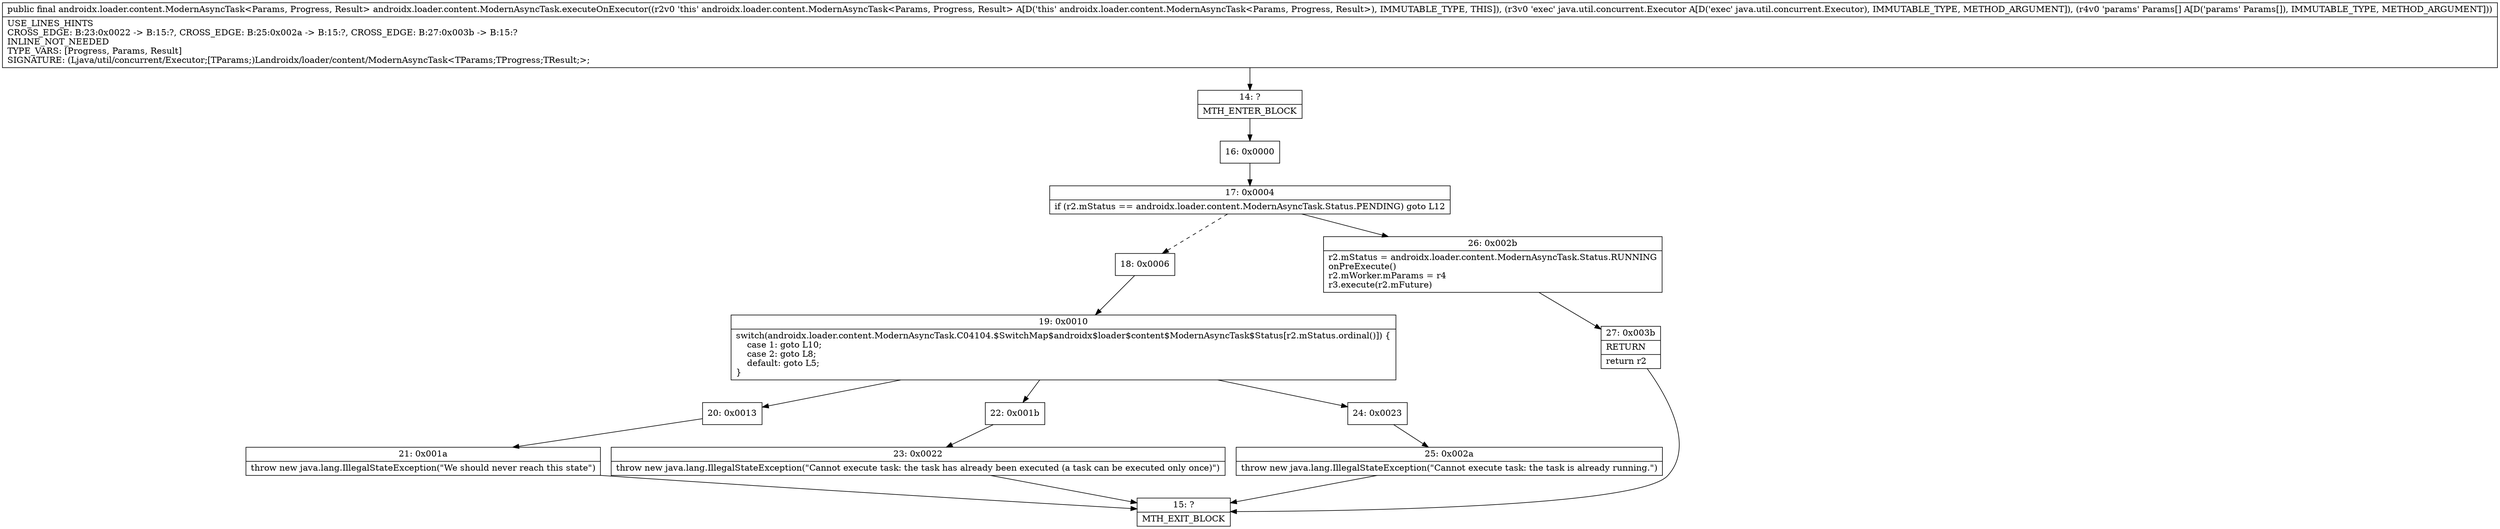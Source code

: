 digraph "CFG forandroidx.loader.content.ModernAsyncTask.executeOnExecutor(Ljava\/util\/concurrent\/Executor;[Ljava\/lang\/Object;)Landroidx\/loader\/content\/ModernAsyncTask;" {
Node_14 [shape=record,label="{14\:\ ?|MTH_ENTER_BLOCK\l}"];
Node_16 [shape=record,label="{16\:\ 0x0000}"];
Node_17 [shape=record,label="{17\:\ 0x0004|if (r2.mStatus == androidx.loader.content.ModernAsyncTask.Status.PENDING) goto L12\l}"];
Node_18 [shape=record,label="{18\:\ 0x0006}"];
Node_19 [shape=record,label="{19\:\ 0x0010|switch(androidx.loader.content.ModernAsyncTask.C04104.$SwitchMap$androidx$loader$content$ModernAsyncTask$Status[r2.mStatus.ordinal()]) \{\l    case 1: goto L10;\l    case 2: goto L8;\l    default: goto L5;\l\}\l}"];
Node_20 [shape=record,label="{20\:\ 0x0013}"];
Node_21 [shape=record,label="{21\:\ 0x001a|throw new java.lang.IllegalStateException(\"We should never reach this state\")\l}"];
Node_15 [shape=record,label="{15\:\ ?|MTH_EXIT_BLOCK\l}"];
Node_22 [shape=record,label="{22\:\ 0x001b}"];
Node_23 [shape=record,label="{23\:\ 0x0022|throw new java.lang.IllegalStateException(\"Cannot execute task: the task has already been executed (a task can be executed only once)\")\l}"];
Node_24 [shape=record,label="{24\:\ 0x0023}"];
Node_25 [shape=record,label="{25\:\ 0x002a|throw new java.lang.IllegalStateException(\"Cannot execute task: the task is already running.\")\l}"];
Node_26 [shape=record,label="{26\:\ 0x002b|r2.mStatus = androidx.loader.content.ModernAsyncTask.Status.RUNNING\lonPreExecute()\lr2.mWorker.mParams = r4\lr3.execute(r2.mFuture)\l}"];
Node_27 [shape=record,label="{27\:\ 0x003b|RETURN\l|return r2\l}"];
MethodNode[shape=record,label="{public final androidx.loader.content.ModernAsyncTask\<Params, Progress, Result\> androidx.loader.content.ModernAsyncTask.executeOnExecutor((r2v0 'this' androidx.loader.content.ModernAsyncTask\<Params, Progress, Result\> A[D('this' androidx.loader.content.ModernAsyncTask\<Params, Progress, Result\>), IMMUTABLE_TYPE, THIS]), (r3v0 'exec' java.util.concurrent.Executor A[D('exec' java.util.concurrent.Executor), IMMUTABLE_TYPE, METHOD_ARGUMENT]), (r4v0 'params' Params[] A[D('params' Params[]), IMMUTABLE_TYPE, METHOD_ARGUMENT]))  | USE_LINES_HINTS\lCROSS_EDGE: B:23:0x0022 \-\> B:15:?, CROSS_EDGE: B:25:0x002a \-\> B:15:?, CROSS_EDGE: B:27:0x003b \-\> B:15:?\lINLINE_NOT_NEEDED\lTYPE_VARS: [Progress, Params, Result]\lSIGNATURE: (Ljava\/util\/concurrent\/Executor;[TParams;)Landroidx\/loader\/content\/ModernAsyncTask\<TParams;TProgress;TResult;\>;\l}"];
MethodNode -> Node_14;Node_14 -> Node_16;
Node_16 -> Node_17;
Node_17 -> Node_18[style=dashed];
Node_17 -> Node_26;
Node_18 -> Node_19;
Node_19 -> Node_20;
Node_19 -> Node_22;
Node_19 -> Node_24;
Node_20 -> Node_21;
Node_21 -> Node_15;
Node_22 -> Node_23;
Node_23 -> Node_15;
Node_24 -> Node_25;
Node_25 -> Node_15;
Node_26 -> Node_27;
Node_27 -> Node_15;
}

